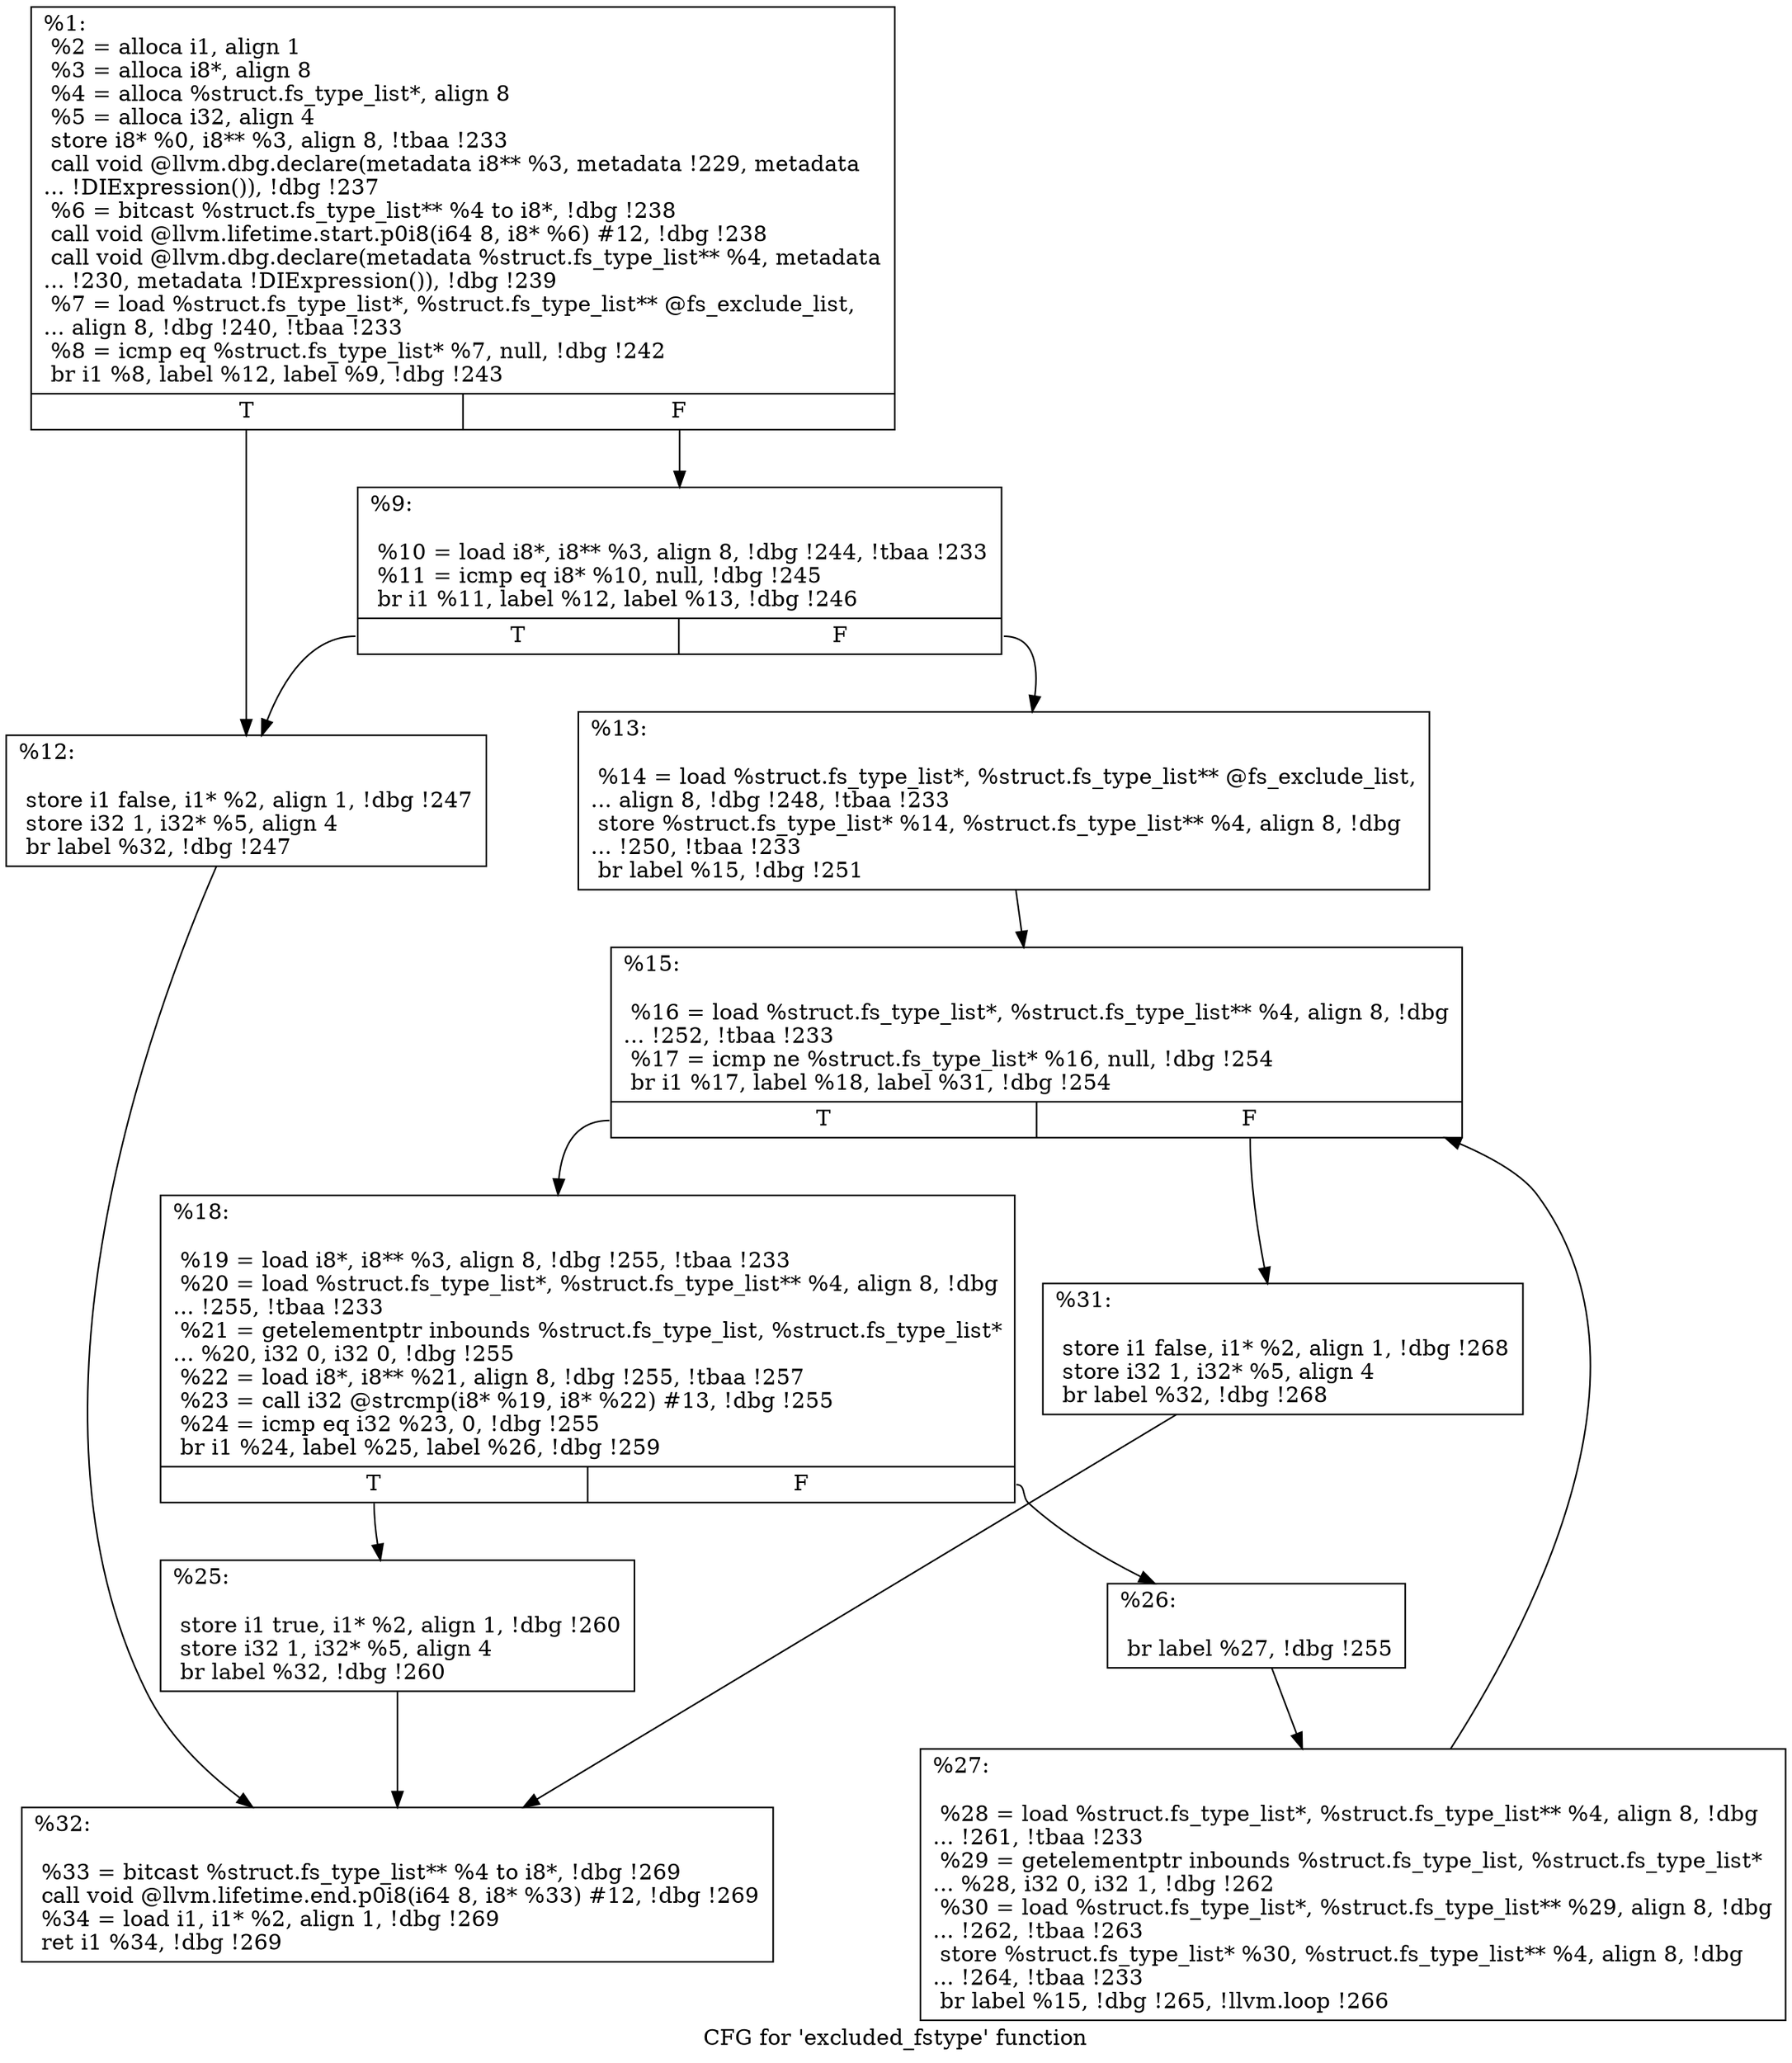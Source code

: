 digraph "CFG for 'excluded_fstype' function" {
	label="CFG for 'excluded_fstype' function";

	Node0xd1bbb0 [shape=record,label="{%1:\l  %2 = alloca i1, align 1\l  %3 = alloca i8*, align 8\l  %4 = alloca %struct.fs_type_list*, align 8\l  %5 = alloca i32, align 4\l  store i8* %0, i8** %3, align 8, !tbaa !233\l  call void @llvm.dbg.declare(metadata i8** %3, metadata !229, metadata\l... !DIExpression()), !dbg !237\l  %6 = bitcast %struct.fs_type_list** %4 to i8*, !dbg !238\l  call void @llvm.lifetime.start.p0i8(i64 8, i8* %6) #12, !dbg !238\l  call void @llvm.dbg.declare(metadata %struct.fs_type_list** %4, metadata\l... !230, metadata !DIExpression()), !dbg !239\l  %7 = load %struct.fs_type_list*, %struct.fs_type_list** @fs_exclude_list,\l... align 8, !dbg !240, !tbaa !233\l  %8 = icmp eq %struct.fs_type_list* %7, null, !dbg !242\l  br i1 %8, label %12, label %9, !dbg !243\l|{<s0>T|<s1>F}}"];
	Node0xd1bbb0:s0 -> Node0xd1db50;
	Node0xd1bbb0:s1 -> Node0xd1db00;
	Node0xd1db00 [shape=record,label="{%9:\l\l  %10 = load i8*, i8** %3, align 8, !dbg !244, !tbaa !233\l  %11 = icmp eq i8* %10, null, !dbg !245\l  br i1 %11, label %12, label %13, !dbg !246\l|{<s0>T|<s1>F}}"];
	Node0xd1db00:s0 -> Node0xd1db50;
	Node0xd1db00:s1 -> Node0xd1dba0;
	Node0xd1db50 [shape=record,label="{%12:\l\l  store i1 false, i1* %2, align 1, !dbg !247\l  store i32 1, i32* %5, align 4\l  br label %32, !dbg !247\l}"];
	Node0xd1db50 -> Node0xd1ddd0;
	Node0xd1dba0 [shape=record,label="{%13:\l\l  %14 = load %struct.fs_type_list*, %struct.fs_type_list** @fs_exclude_list,\l... align 8, !dbg !248, !tbaa !233\l  store %struct.fs_type_list* %14, %struct.fs_type_list** %4, align 8, !dbg\l... !250, !tbaa !233\l  br label %15, !dbg !251\l}"];
	Node0xd1dba0 -> Node0xd1dbf0;
	Node0xd1dbf0 [shape=record,label="{%15:\l\l  %16 = load %struct.fs_type_list*, %struct.fs_type_list** %4, align 8, !dbg\l... !252, !tbaa !233\l  %17 = icmp ne %struct.fs_type_list* %16, null, !dbg !254\l  br i1 %17, label %18, label %31, !dbg !254\l|{<s0>T|<s1>F}}"];
	Node0xd1dbf0:s0 -> Node0xd1dc40;
	Node0xd1dbf0:s1 -> Node0xd1dd80;
	Node0xd1dc40 [shape=record,label="{%18:\l\l  %19 = load i8*, i8** %3, align 8, !dbg !255, !tbaa !233\l  %20 = load %struct.fs_type_list*, %struct.fs_type_list** %4, align 8, !dbg\l... !255, !tbaa !233\l  %21 = getelementptr inbounds %struct.fs_type_list, %struct.fs_type_list*\l... %20, i32 0, i32 0, !dbg !255\l  %22 = load i8*, i8** %21, align 8, !dbg !255, !tbaa !257\l  %23 = call i32 @strcmp(i8* %19, i8* %22) #13, !dbg !255\l  %24 = icmp eq i32 %23, 0, !dbg !255\l  br i1 %24, label %25, label %26, !dbg !259\l|{<s0>T|<s1>F}}"];
	Node0xd1dc40:s0 -> Node0xd1dc90;
	Node0xd1dc40:s1 -> Node0xd1dce0;
	Node0xd1dc90 [shape=record,label="{%25:\l\l  store i1 true, i1* %2, align 1, !dbg !260\l  store i32 1, i32* %5, align 4\l  br label %32, !dbg !260\l}"];
	Node0xd1dc90 -> Node0xd1ddd0;
	Node0xd1dce0 [shape=record,label="{%26:\l\l  br label %27, !dbg !255\l}"];
	Node0xd1dce0 -> Node0xd1dd30;
	Node0xd1dd30 [shape=record,label="{%27:\l\l  %28 = load %struct.fs_type_list*, %struct.fs_type_list** %4, align 8, !dbg\l... !261, !tbaa !233\l  %29 = getelementptr inbounds %struct.fs_type_list, %struct.fs_type_list*\l... %28, i32 0, i32 1, !dbg !262\l  %30 = load %struct.fs_type_list*, %struct.fs_type_list** %29, align 8, !dbg\l... !262, !tbaa !263\l  store %struct.fs_type_list* %30, %struct.fs_type_list** %4, align 8, !dbg\l... !264, !tbaa !233\l  br label %15, !dbg !265, !llvm.loop !266\l}"];
	Node0xd1dd30 -> Node0xd1dbf0;
	Node0xd1dd80 [shape=record,label="{%31:\l\l  store i1 false, i1* %2, align 1, !dbg !268\l  store i32 1, i32* %5, align 4\l  br label %32, !dbg !268\l}"];
	Node0xd1dd80 -> Node0xd1ddd0;
	Node0xd1ddd0 [shape=record,label="{%32:\l\l  %33 = bitcast %struct.fs_type_list** %4 to i8*, !dbg !269\l  call void @llvm.lifetime.end.p0i8(i64 8, i8* %33) #12, !dbg !269\l  %34 = load i1, i1* %2, align 1, !dbg !269\l  ret i1 %34, !dbg !269\l}"];
}
